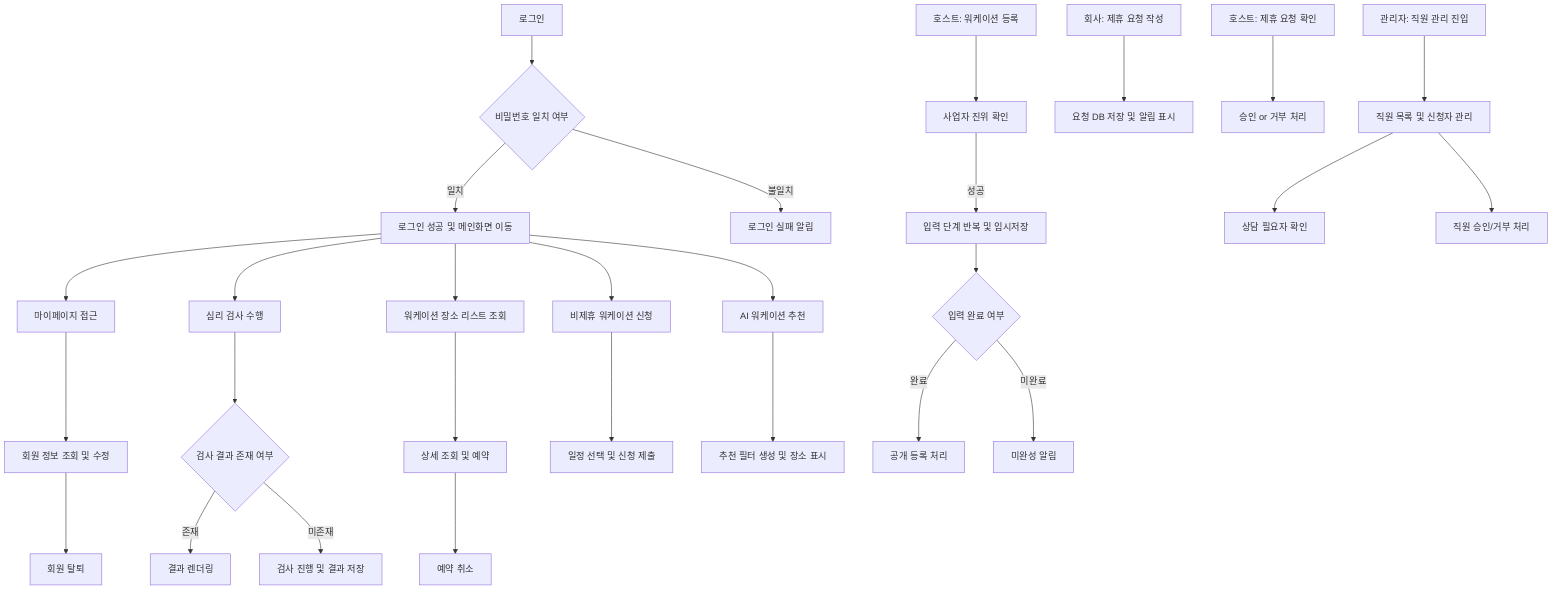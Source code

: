 flowchart TD
%% 사용자 플로우
    A[로그인] --> B{비밀번호 일치 여부}
    B -->|일치| C[로그인 성공 및 메인화면 이동]
    B -->|불일치| D[로그인 실패 알림]

    C --> E[마이페이지 접근]
    E --> F[회원 정보 조회 및 수정]
    F --> G[회원 탈퇴]

    C --> H[심리 검사 수행]
    H --> I{검사 결과 존재 여부}
    I -->|존재| J[결과 렌더링]
    I -->|미존재| K[검사 진행 및 결과 저장]

    C --> L[워케이션 장소 리스트 조회]
    L --> M[상세 조회 및 예약]
    M --> N[예약 취소]

    C --> O[비제휴 워케이션 신청]
    O --> P[일정 선택 및 신청 제출]

    C --> Q[AI 워케이션 추천]
    Q --> R[추천 필터 생성 및 장소 표시]

%% 호스트 플로우
    S[호스트: 워케이션 등록] --> T[사업자 진위 확인]
    T -->|성공| U[입력 단계 반복 및 임시저장]
    U --> V{입력 완료 여부}
    V -->|완료| W[공개 등록 처리]
    V -->|미완료| X[미완성 알림]

%% 회사 기능
    Y[회사: 제휴 요청 작성] --> Z[요청 DB 저장 및 알림 표시]
    AA[호스트: 제휴 요청 확인] --> AB[승인 or 거부 처리]

%% 관리자 기능
    AC[관리자: 직원 관리 진입] --> AD[직원 목록 및 신청자 관리]
    AD --> AE[상담 필요자 확인]
    AD --> AF[직원 승인/거부 처리]